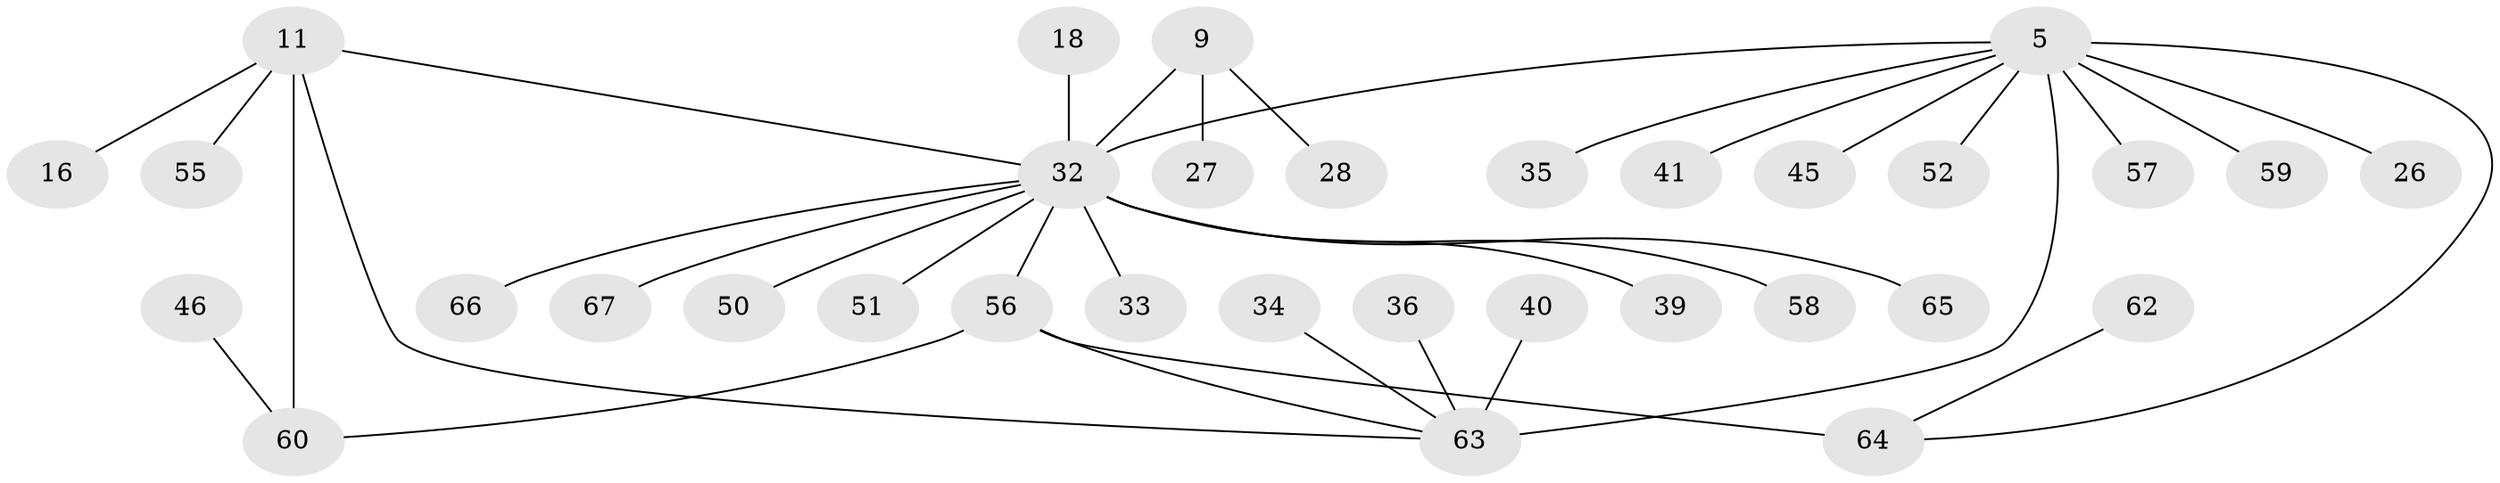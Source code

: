 // original degree distribution, {5: 0.04477611940298507, 10: 0.029850746268656716, 7: 0.05970149253731343, 3: 0.07462686567164178, 4: 0.029850746268656716, 9: 0.014925373134328358, 1: 0.5522388059701493, 2: 0.19402985074626866}
// Generated by graph-tools (version 1.1) at 2025/55/03/09/25 04:55:30]
// undirected, 33 vertices, 36 edges
graph export_dot {
graph [start="1"]
  node [color=gray90,style=filled];
  5 [super="+3"];
  9 [super="+8"];
  11;
  16;
  18;
  26;
  27;
  28;
  32 [super="+17+7"];
  33;
  34 [super="+30"];
  35 [super="+25"];
  36;
  39 [super="+37"];
  40;
  41;
  45;
  46;
  50;
  51;
  52;
  55;
  56 [super="+31+49"];
  57 [super="+48"];
  58;
  59;
  60 [super="+47+12"];
  62;
  63 [super="+6"];
  64 [super="+19+42+61+14+20+21+44+53"];
  65;
  66;
  67 [super="+54"];
  5 -- 57 [weight=2];
  5 -- 59;
  5 -- 41;
  5 -- 45;
  5 -- 52;
  5 -- 26;
  5 -- 63 [weight=3];
  5 -- 35;
  5 -- 64;
  5 -- 32 [weight=3];
  9 -- 27;
  9 -- 28;
  9 -- 32 [weight=2];
  11 -- 16;
  11 -- 55;
  11 -- 63;
  11 -- 60 [weight=2];
  11 -- 32 [weight=2];
  18 -- 32;
  32 -- 65;
  32 -- 33;
  32 -- 66;
  32 -- 67;
  32 -- 39;
  32 -- 50;
  32 -- 51;
  32 -- 56;
  32 -- 58;
  34 -- 63;
  36 -- 63;
  40 -- 63;
  46 -- 60;
  56 -- 64 [weight=2];
  56 -- 63;
  56 -- 60;
  62 -- 64;
}
